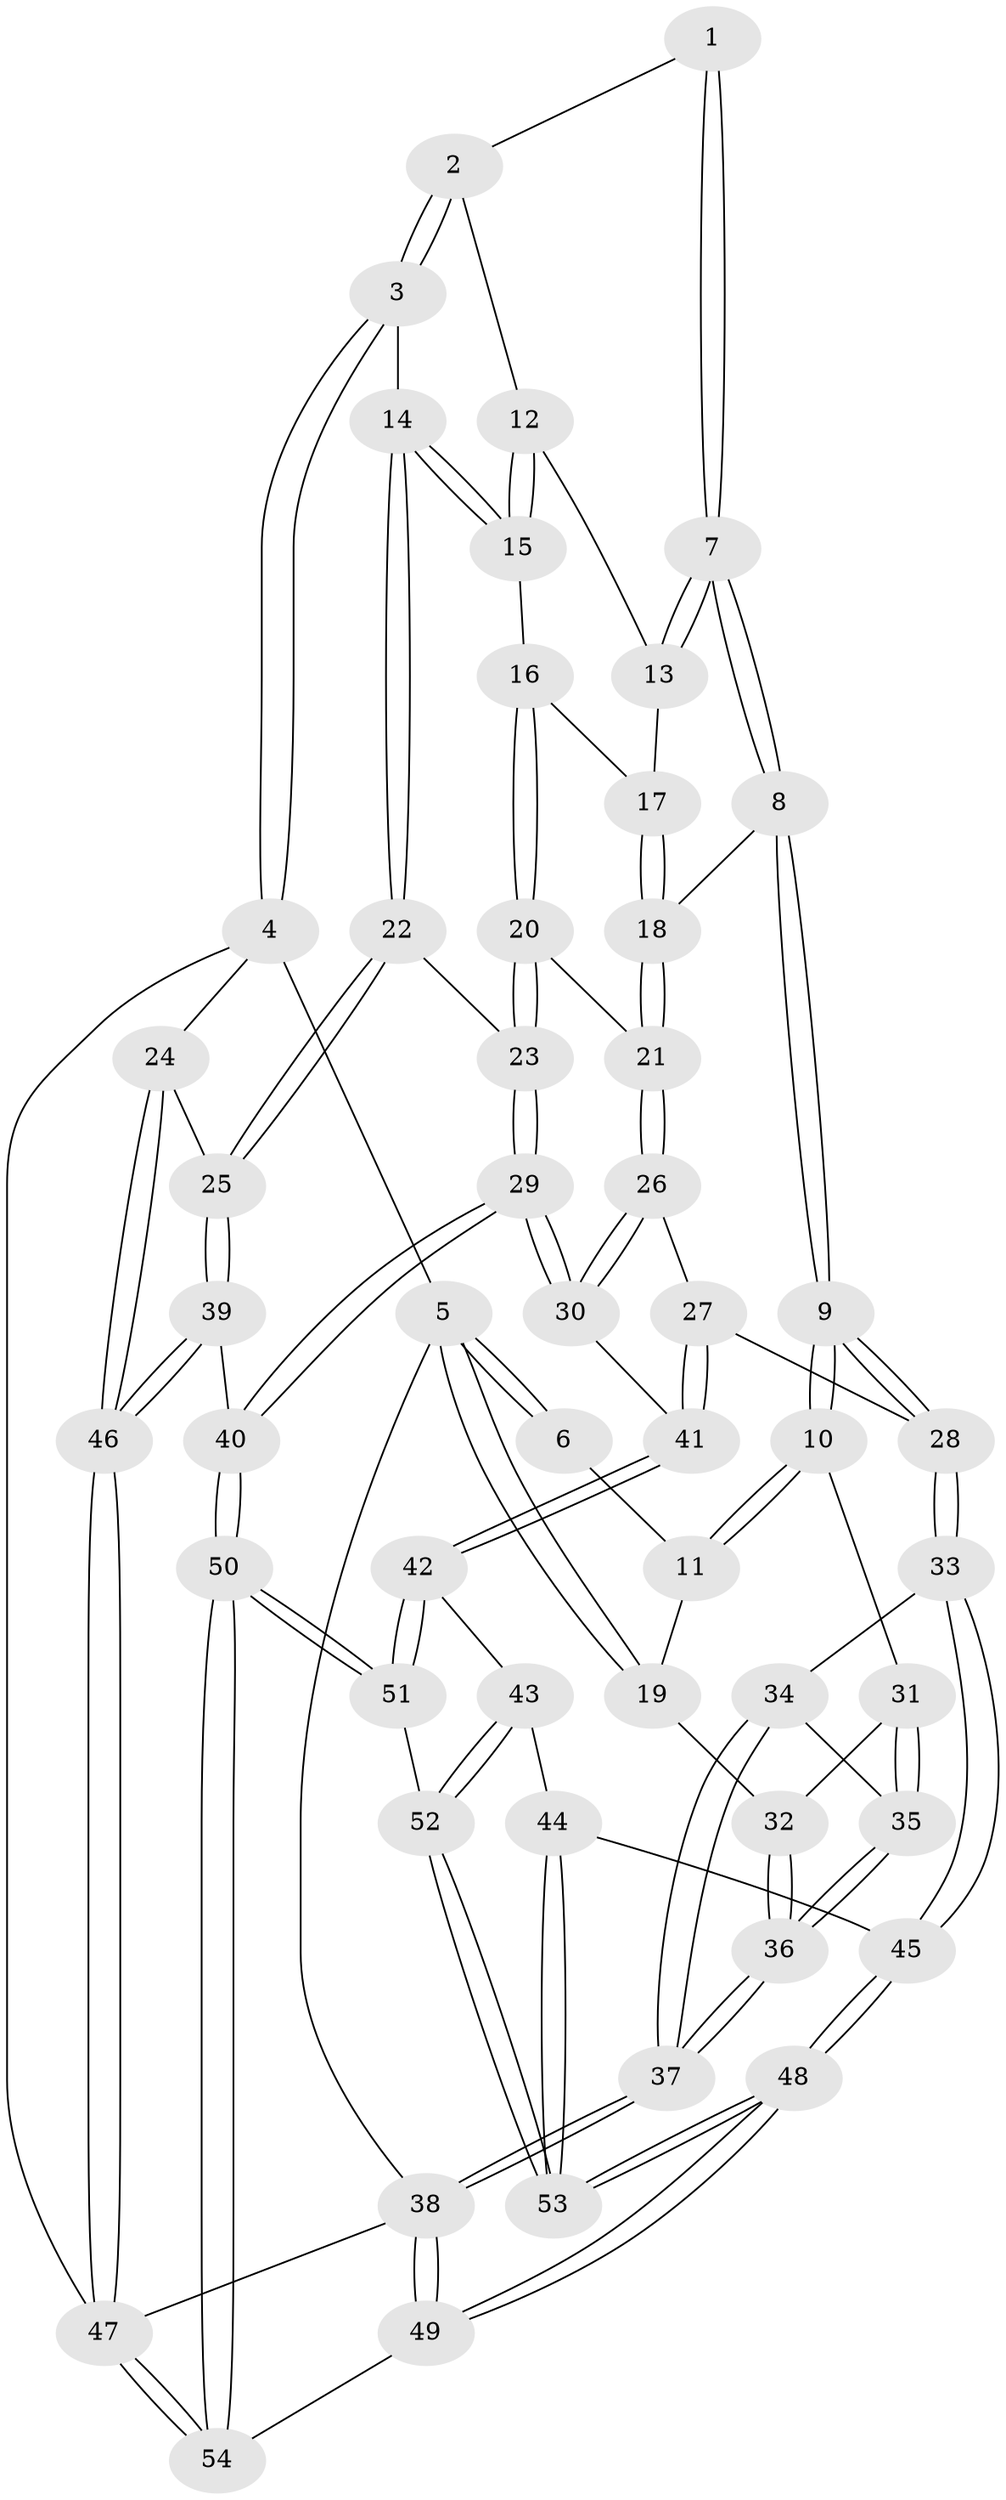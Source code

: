 // Generated by graph-tools (version 1.1) at 2025/17/03/09/25 04:17:14]
// undirected, 54 vertices, 132 edges
graph export_dot {
graph [start="1"]
  node [color=gray90,style=filled];
  1 [pos="+0.3793752439712121+0"];
  2 [pos="+0.742621389485517+0"];
  3 [pos="+1+0"];
  4 [pos="+1+0"];
  5 [pos="+0+0"];
  6 [pos="+0.22943621395574454+0"];
  7 [pos="+0.46246183414721626+0.17923628126469784"];
  8 [pos="+0.4273978972846639+0.24174811293791837"];
  9 [pos="+0.30715795707813875+0.29248660658456765"];
  10 [pos="+0.26240335666667375+0.27456187812447147"];
  11 [pos="+0.24814333417759166+0.17343349478152528"];
  12 [pos="+0.6568158454081794+0.05237521632314426"];
  13 [pos="+0.5690358437057991+0.13032574867003568"];
  14 [pos="+0.797410880217848+0.2448053471836212"];
  15 [pos="+0.7963810306815183+0.24467526035536175"];
  16 [pos="+0.7237779396283529+0.27273807705562697"];
  17 [pos="+0.6626416804574721+0.22393136951159345"];
  18 [pos="+0.4543908341284082+0.2594596405072041"];
  19 [pos="+0+0"];
  20 [pos="+0.6473827884063944+0.33633653514719414"];
  21 [pos="+0.5827205977311428+0.34890607032606313"];
  22 [pos="+0.9098213378963034+0.3587481236607342"];
  23 [pos="+0.7194414449995437+0.43368009133646346"];
  24 [pos="+1+0.40516214774573"];
  25 [pos="+0.9981172357951095+0.411849832211108"];
  26 [pos="+0.566585363629225+0.5397429045983887"];
  27 [pos="+0.3837204526329864+0.5285688750386158"];
  28 [pos="+0.3425193412637381+0.50559649145827"];
  29 [pos="+0.6854334586030265+0.6353101855437737"];
  30 [pos="+0.6562364876020719+0.6204031470869865"];
  31 [pos="+0.16360756450547503+0.2865189337906004"];
  32 [pos="+0+0.1247162302497242"];
  33 [pos="+0.22021172348320647+0.6139988406309651"];
  34 [pos="+0.18377847268091688+0.5956089462465978"];
  35 [pos="+0.0718397820023133+0.4924452690073425"];
  36 [pos="+0+0.5662556321333675"];
  37 [pos="+0+0.7305707867587422"];
  38 [pos="+0+1"];
  39 [pos="+0.7757144592108687+0.6372033520862231"];
  40 [pos="+0.7190516702491384+0.6673483904808558"];
  41 [pos="+0.4270713211490803+0.7157627411863867"];
  42 [pos="+0.4246574214240842+0.722564485903891"];
  43 [pos="+0.40157172153574633+0.7396203528620704"];
  44 [pos="+0.36832883437263936+0.7421486589702496"];
  45 [pos="+0.21627861384275052+0.694922849559833"];
  46 [pos="+1+0.8001488818517364"];
  47 [pos="+1+1"];
  48 [pos="+0+1"];
  49 [pos="+0+1"];
  50 [pos="+0.7134559399196365+0.9159771828085804"];
  51 [pos="+0.6299951361137966+0.8909959350508537"];
  52 [pos="+0.41032940342018037+0.8822285916987439"];
  53 [pos="+0.25324181442360555+0.9693309059009148"];
  54 [pos="+0.8170429866529628+1"];
  1 -- 2;
  1 -- 7;
  1 -- 7;
  2 -- 3;
  2 -- 3;
  2 -- 12;
  3 -- 4;
  3 -- 4;
  3 -- 14;
  4 -- 5;
  4 -- 24;
  4 -- 47;
  5 -- 6;
  5 -- 6;
  5 -- 19;
  5 -- 19;
  5 -- 38;
  6 -- 11;
  7 -- 8;
  7 -- 8;
  7 -- 13;
  7 -- 13;
  8 -- 9;
  8 -- 9;
  8 -- 18;
  9 -- 10;
  9 -- 10;
  9 -- 28;
  9 -- 28;
  10 -- 11;
  10 -- 11;
  10 -- 31;
  11 -- 19;
  12 -- 13;
  12 -- 15;
  12 -- 15;
  13 -- 17;
  14 -- 15;
  14 -- 15;
  14 -- 22;
  14 -- 22;
  15 -- 16;
  16 -- 17;
  16 -- 20;
  16 -- 20;
  17 -- 18;
  17 -- 18;
  18 -- 21;
  18 -- 21;
  19 -- 32;
  20 -- 21;
  20 -- 23;
  20 -- 23;
  21 -- 26;
  21 -- 26;
  22 -- 23;
  22 -- 25;
  22 -- 25;
  23 -- 29;
  23 -- 29;
  24 -- 25;
  24 -- 46;
  24 -- 46;
  25 -- 39;
  25 -- 39;
  26 -- 27;
  26 -- 30;
  26 -- 30;
  27 -- 28;
  27 -- 41;
  27 -- 41;
  28 -- 33;
  28 -- 33;
  29 -- 30;
  29 -- 30;
  29 -- 40;
  29 -- 40;
  30 -- 41;
  31 -- 32;
  31 -- 35;
  31 -- 35;
  32 -- 36;
  32 -- 36;
  33 -- 34;
  33 -- 45;
  33 -- 45;
  34 -- 35;
  34 -- 37;
  34 -- 37;
  35 -- 36;
  35 -- 36;
  36 -- 37;
  36 -- 37;
  37 -- 38;
  37 -- 38;
  38 -- 49;
  38 -- 49;
  38 -- 47;
  39 -- 40;
  39 -- 46;
  39 -- 46;
  40 -- 50;
  40 -- 50;
  41 -- 42;
  41 -- 42;
  42 -- 43;
  42 -- 51;
  42 -- 51;
  43 -- 44;
  43 -- 52;
  43 -- 52;
  44 -- 45;
  44 -- 53;
  44 -- 53;
  45 -- 48;
  45 -- 48;
  46 -- 47;
  46 -- 47;
  47 -- 54;
  47 -- 54;
  48 -- 49;
  48 -- 49;
  48 -- 53;
  48 -- 53;
  49 -- 54;
  50 -- 51;
  50 -- 51;
  50 -- 54;
  50 -- 54;
  51 -- 52;
  52 -- 53;
  52 -- 53;
}
